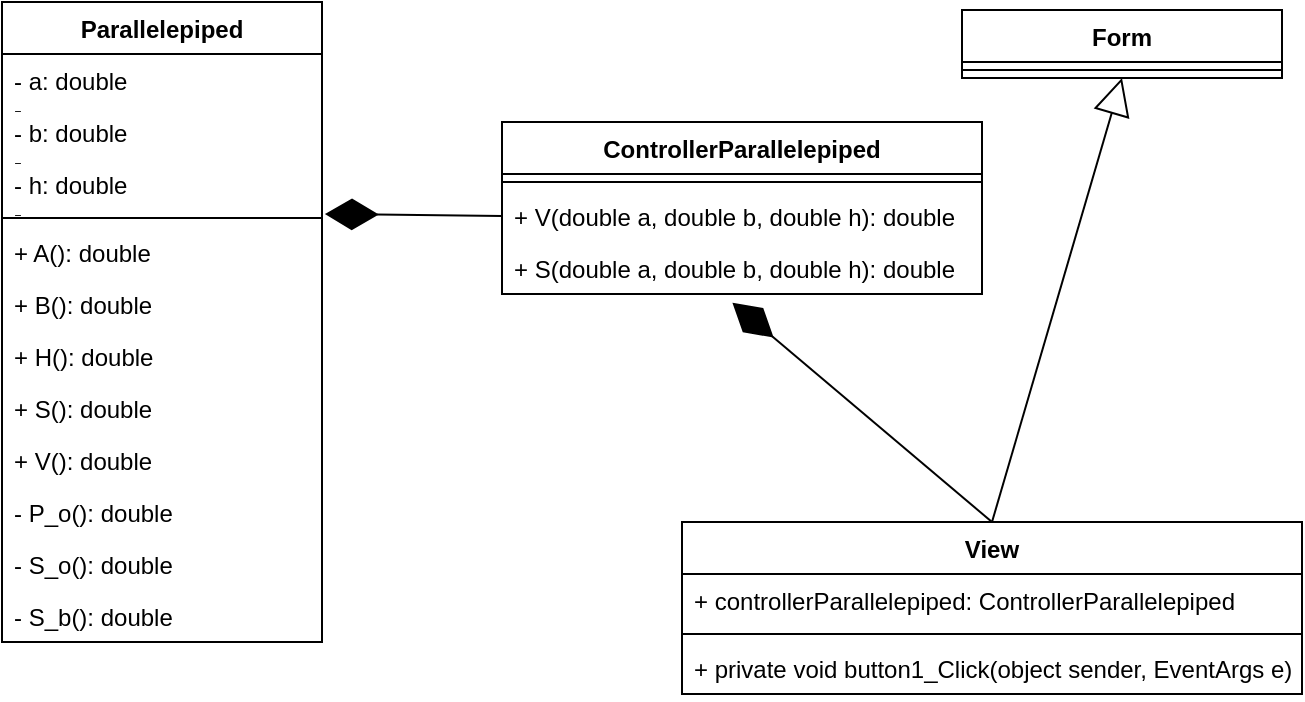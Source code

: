 <mxfile version="24.4.6" type="device" pages="3">
  <diagram name="Страница — 1" id="lJUgZaDpQHOF5-JAZM5B">
    <mxGraphModel dx="1006" dy="507" grid="1" gridSize="10" guides="1" tooltips="1" connect="1" arrows="1" fold="1" page="1" pageScale="1" pageWidth="827" pageHeight="1169" math="0" shadow="0">
      <root>
        <mxCell id="0" />
        <mxCell id="1" parent="0" />
        <mxCell id="7Iu0CVK8HFIKHlb-Pgkz-1" value="Parallelepiped" style="swimlane;fontStyle=1;align=center;verticalAlign=top;childLayout=stackLayout;horizontal=1;startSize=26;horizontalStack=0;resizeParent=1;resizeParentMax=0;resizeLast=0;collapsible=1;marginBottom=0;whiteSpace=wrap;html=1;" vertex="1" parent="1">
          <mxGeometry x="30" y="140" width="160" height="320" as="geometry" />
        </mxCell>
        <mxCell id="7Iu0CVK8HFIKHlb-Pgkz-2" value="- a: double&lt;div&gt;-&lt;/div&gt;" style="text;strokeColor=none;fillColor=none;align=left;verticalAlign=top;spacingLeft=4;spacingRight=4;overflow=hidden;rotatable=0;points=[[0,0.5],[1,0.5]];portConstraint=eastwest;whiteSpace=wrap;html=1;" vertex="1" parent="7Iu0CVK8HFIKHlb-Pgkz-1">
          <mxGeometry y="26" width="160" height="26" as="geometry" />
        </mxCell>
        <mxCell id="7Iu0CVK8HFIKHlb-Pgkz-5" value="- b:&amp;nbsp;double&lt;div&gt;-&lt;/div&gt;" style="text;strokeColor=none;fillColor=none;align=left;verticalAlign=top;spacingLeft=4;spacingRight=4;overflow=hidden;rotatable=0;points=[[0,0.5],[1,0.5]];portConstraint=eastwest;whiteSpace=wrap;html=1;" vertex="1" parent="7Iu0CVK8HFIKHlb-Pgkz-1">
          <mxGeometry y="52" width="160" height="26" as="geometry" />
        </mxCell>
        <mxCell id="7Iu0CVK8HFIKHlb-Pgkz-6" value="- h: double&lt;div&gt;-&lt;/div&gt;" style="text;strokeColor=none;fillColor=none;align=left;verticalAlign=top;spacingLeft=4;spacingRight=4;overflow=hidden;rotatable=0;points=[[0,0.5],[1,0.5]];portConstraint=eastwest;whiteSpace=wrap;html=1;" vertex="1" parent="7Iu0CVK8HFIKHlb-Pgkz-1">
          <mxGeometry y="78" width="160" height="26" as="geometry" />
        </mxCell>
        <mxCell id="7Iu0CVK8HFIKHlb-Pgkz-3" value="" style="line;strokeWidth=1;fillColor=none;align=left;verticalAlign=middle;spacingTop=-1;spacingLeft=3;spacingRight=3;rotatable=0;labelPosition=right;points=[];portConstraint=eastwest;strokeColor=inherit;" vertex="1" parent="7Iu0CVK8HFIKHlb-Pgkz-1">
          <mxGeometry y="104" width="160" height="8" as="geometry" />
        </mxCell>
        <mxCell id="7Iu0CVK8HFIKHlb-Pgkz-4" value="+ A(): double" style="text;strokeColor=none;fillColor=none;align=left;verticalAlign=top;spacingLeft=4;spacingRight=4;overflow=hidden;rotatable=0;points=[[0,0.5],[1,0.5]];portConstraint=eastwest;whiteSpace=wrap;html=1;" vertex="1" parent="7Iu0CVK8HFIKHlb-Pgkz-1">
          <mxGeometry y="112" width="160" height="26" as="geometry" />
        </mxCell>
        <mxCell id="7Iu0CVK8HFIKHlb-Pgkz-7" value="+ B&lt;span style=&quot;background-color: initial;&quot;&gt;(): double&lt;/span&gt;" style="text;strokeColor=none;fillColor=none;align=left;verticalAlign=top;spacingLeft=4;spacingRight=4;overflow=hidden;rotatable=0;points=[[0,0.5],[1,0.5]];portConstraint=eastwest;whiteSpace=wrap;html=1;" vertex="1" parent="7Iu0CVK8HFIKHlb-Pgkz-1">
          <mxGeometry y="138" width="160" height="26" as="geometry" />
        </mxCell>
        <mxCell id="7Iu0CVK8HFIKHlb-Pgkz-8" value="+ H&lt;span style=&quot;background-color: initial;&quot;&gt;(): double&lt;/span&gt;" style="text;strokeColor=none;fillColor=none;align=left;verticalAlign=top;spacingLeft=4;spacingRight=4;overflow=hidden;rotatable=0;points=[[0,0.5],[1,0.5]];portConstraint=eastwest;whiteSpace=wrap;html=1;" vertex="1" parent="7Iu0CVK8HFIKHlb-Pgkz-1">
          <mxGeometry y="164" width="160" height="26" as="geometry" />
        </mxCell>
        <mxCell id="7Iu0CVK8HFIKHlb-Pgkz-9" value="+ S&lt;span style=&quot;background-color: initial;&quot;&gt;(): double&lt;/span&gt;" style="text;strokeColor=none;fillColor=none;align=left;verticalAlign=top;spacingLeft=4;spacingRight=4;overflow=hidden;rotatable=0;points=[[0,0.5],[1,0.5]];portConstraint=eastwest;whiteSpace=wrap;html=1;" vertex="1" parent="7Iu0CVK8HFIKHlb-Pgkz-1">
          <mxGeometry y="190" width="160" height="26" as="geometry" />
        </mxCell>
        <mxCell id="7Iu0CVK8HFIKHlb-Pgkz-10" value="+ V&lt;span style=&quot;background-color: initial;&quot;&gt;(): double&lt;/span&gt;" style="text;strokeColor=none;fillColor=none;align=left;verticalAlign=top;spacingLeft=4;spacingRight=4;overflow=hidden;rotatable=0;points=[[0,0.5],[1,0.5]];portConstraint=eastwest;whiteSpace=wrap;html=1;" vertex="1" parent="7Iu0CVK8HFIKHlb-Pgkz-1">
          <mxGeometry y="216" width="160" height="26" as="geometry" />
        </mxCell>
        <mxCell id="7Iu0CVK8HFIKHlb-Pgkz-11" value="- P_o&lt;span style=&quot;background-color: initial;&quot;&gt;(): double&lt;/span&gt;" style="text;strokeColor=none;fillColor=none;align=left;verticalAlign=top;spacingLeft=4;spacingRight=4;overflow=hidden;rotatable=0;points=[[0,0.5],[1,0.5]];portConstraint=eastwest;whiteSpace=wrap;html=1;" vertex="1" parent="7Iu0CVK8HFIKHlb-Pgkz-1">
          <mxGeometry y="242" width="160" height="26" as="geometry" />
        </mxCell>
        <mxCell id="7Iu0CVK8HFIKHlb-Pgkz-12" value="- S_o&lt;span style=&quot;background-color: initial;&quot;&gt;(): double&lt;/span&gt;" style="text;strokeColor=none;fillColor=none;align=left;verticalAlign=top;spacingLeft=4;spacingRight=4;overflow=hidden;rotatable=0;points=[[0,0.5],[1,0.5]];portConstraint=eastwest;whiteSpace=wrap;html=1;" vertex="1" parent="7Iu0CVK8HFIKHlb-Pgkz-1">
          <mxGeometry y="268" width="160" height="26" as="geometry" />
        </mxCell>
        <mxCell id="7Iu0CVK8HFIKHlb-Pgkz-13" value="- S_b&lt;span style=&quot;background-color: initial;&quot;&gt;(): double&lt;/span&gt;" style="text;strokeColor=none;fillColor=none;align=left;verticalAlign=top;spacingLeft=4;spacingRight=4;overflow=hidden;rotatable=0;points=[[0,0.5],[1,0.5]];portConstraint=eastwest;whiteSpace=wrap;html=1;" vertex="1" parent="7Iu0CVK8HFIKHlb-Pgkz-1">
          <mxGeometry y="294" width="160" height="26" as="geometry" />
        </mxCell>
        <mxCell id="7Iu0CVK8HFIKHlb-Pgkz-14" value="ControllerParallelepiped" style="swimlane;fontStyle=1;align=center;verticalAlign=top;childLayout=stackLayout;horizontal=1;startSize=26;horizontalStack=0;resizeParent=1;resizeParentMax=0;resizeLast=0;collapsible=1;marginBottom=0;whiteSpace=wrap;html=1;" vertex="1" parent="1">
          <mxGeometry x="280" y="200" width="240" height="86" as="geometry" />
        </mxCell>
        <mxCell id="7Iu0CVK8HFIKHlb-Pgkz-16" value="" style="line;strokeWidth=1;fillColor=none;align=left;verticalAlign=middle;spacingTop=-1;spacingLeft=3;spacingRight=3;rotatable=0;labelPosition=right;points=[];portConstraint=eastwest;strokeColor=inherit;" vertex="1" parent="7Iu0CVK8HFIKHlb-Pgkz-14">
          <mxGeometry y="26" width="240" height="8" as="geometry" />
        </mxCell>
        <mxCell id="7Iu0CVK8HFIKHlb-Pgkz-17" value="+ V(double a, double b, double h): double" style="text;strokeColor=none;fillColor=none;align=left;verticalAlign=top;spacingLeft=4;spacingRight=4;overflow=hidden;rotatable=0;points=[[0,0.5],[1,0.5]];portConstraint=eastwest;whiteSpace=wrap;html=1;" vertex="1" parent="7Iu0CVK8HFIKHlb-Pgkz-14">
          <mxGeometry y="34" width="240" height="26" as="geometry" />
        </mxCell>
        <mxCell id="7Iu0CVK8HFIKHlb-Pgkz-18" value="+ S(double a, double b, double h): double" style="text;strokeColor=none;fillColor=none;align=left;verticalAlign=top;spacingLeft=4;spacingRight=4;overflow=hidden;rotatable=0;points=[[0,0.5],[1,0.5]];portConstraint=eastwest;whiteSpace=wrap;html=1;" vertex="1" parent="7Iu0CVK8HFIKHlb-Pgkz-14">
          <mxGeometry y="60" width="240" height="26" as="geometry" />
        </mxCell>
        <mxCell id="7Iu0CVK8HFIKHlb-Pgkz-19" value="View" style="swimlane;fontStyle=1;align=center;verticalAlign=top;childLayout=stackLayout;horizontal=1;startSize=26;horizontalStack=0;resizeParent=1;resizeParentMax=0;resizeLast=0;collapsible=1;marginBottom=0;whiteSpace=wrap;html=1;" vertex="1" parent="1">
          <mxGeometry x="370" y="400" width="310" height="86" as="geometry" />
        </mxCell>
        <mxCell id="7Iu0CVK8HFIKHlb-Pgkz-21" value="+ controllerParallelepiped: ControllerParallelepiped" style="text;strokeColor=none;fillColor=none;align=left;verticalAlign=top;spacingLeft=4;spacingRight=4;overflow=hidden;rotatable=0;points=[[0,0.5],[1,0.5]];portConstraint=eastwest;whiteSpace=wrap;html=1;" vertex="1" parent="7Iu0CVK8HFIKHlb-Pgkz-19">
          <mxGeometry y="26" width="310" height="26" as="geometry" />
        </mxCell>
        <mxCell id="7Iu0CVK8HFIKHlb-Pgkz-20" value="" style="line;strokeWidth=1;fillColor=none;align=left;verticalAlign=middle;spacingTop=-1;spacingLeft=3;spacingRight=3;rotatable=0;labelPosition=right;points=[];portConstraint=eastwest;strokeColor=inherit;" vertex="1" parent="7Iu0CVK8HFIKHlb-Pgkz-19">
          <mxGeometry y="52" width="310" height="8" as="geometry" />
        </mxCell>
        <mxCell id="7Iu0CVK8HFIKHlb-Pgkz-22" value="+&amp;nbsp;private void button1_Click(object sender, EventArgs e)" style="text;strokeColor=none;fillColor=none;align=left;verticalAlign=top;spacingLeft=4;spacingRight=4;overflow=hidden;rotatable=0;points=[[0,0.5],[1,0.5]];portConstraint=eastwest;whiteSpace=wrap;html=1;" vertex="1" parent="7Iu0CVK8HFIKHlb-Pgkz-19">
          <mxGeometry y="60" width="310" height="26" as="geometry" />
        </mxCell>
        <mxCell id="7Iu0CVK8HFIKHlb-Pgkz-23" value="Form" style="swimlane;fontStyle=1;align=center;verticalAlign=top;childLayout=stackLayout;horizontal=1;startSize=26;horizontalStack=0;resizeParent=1;resizeParentMax=0;resizeLast=0;collapsible=1;marginBottom=0;whiteSpace=wrap;html=1;" vertex="1" parent="1">
          <mxGeometry x="510" y="144" width="160" height="34" as="geometry" />
        </mxCell>
        <mxCell id="7Iu0CVK8HFIKHlb-Pgkz-25" value="" style="line;strokeWidth=1;fillColor=none;align=left;verticalAlign=middle;spacingTop=-1;spacingLeft=3;spacingRight=3;rotatable=0;labelPosition=right;points=[];portConstraint=eastwest;strokeColor=inherit;" vertex="1" parent="7Iu0CVK8HFIKHlb-Pgkz-23">
          <mxGeometry y="26" width="160" height="8" as="geometry" />
        </mxCell>
        <mxCell id="7Iu0CVK8HFIKHlb-Pgkz-27" value="" style="endArrow=diamondThin;endFill=1;endSize=24;html=1;rounded=0;exitX=0.5;exitY=0;exitDx=0;exitDy=0;entryX=0.48;entryY=1.168;entryDx=0;entryDy=0;entryPerimeter=0;" edge="1" parent="1" source="7Iu0CVK8HFIKHlb-Pgkz-19" target="7Iu0CVK8HFIKHlb-Pgkz-18">
          <mxGeometry width="160" relative="1" as="geometry">
            <mxPoint x="330" y="290" as="sourcePoint" />
            <mxPoint x="490" y="290" as="targetPoint" />
          </mxGeometry>
        </mxCell>
        <mxCell id="7Iu0CVK8HFIKHlb-Pgkz-28" value="" style="endArrow=diamondThin;endFill=1;endSize=24;html=1;rounded=0;exitX=0;exitY=0.5;exitDx=0;exitDy=0;entryX=1.009;entryY=0.249;entryDx=0;entryDy=0;entryPerimeter=0;" edge="1" parent="1" source="7Iu0CVK8HFIKHlb-Pgkz-17" target="7Iu0CVK8HFIKHlb-Pgkz-3">
          <mxGeometry width="160" relative="1" as="geometry">
            <mxPoint x="525" y="360" as="sourcePoint" />
            <mxPoint x="405" y="300" as="targetPoint" />
          </mxGeometry>
        </mxCell>
        <mxCell id="7Iu0CVK8HFIKHlb-Pgkz-30" value="" style="endArrow=block;endSize=16;endFill=0;html=1;rounded=0;exitX=0.5;exitY=0;exitDx=0;exitDy=0;entryX=0.5;entryY=1;entryDx=0;entryDy=0;" edge="1" parent="1" source="7Iu0CVK8HFIKHlb-Pgkz-19" target="7Iu0CVK8HFIKHlb-Pgkz-23">
          <mxGeometry width="160" relative="1" as="geometry">
            <mxPoint x="330" y="290" as="sourcePoint" />
            <mxPoint x="490" y="290" as="targetPoint" />
          </mxGeometry>
        </mxCell>
      </root>
    </mxGraphModel>
  </diagram>
  <diagram id="lWIASP4ZPeqePE-Mar_3" name="Страница — 2">
    <mxGraphModel dx="1006" dy="507" grid="1" gridSize="10" guides="1" tooltips="1" connect="1" arrows="1" fold="1" page="1" pageScale="1" pageWidth="827" pageHeight="1169" math="0" shadow="0">
      <root>
        <mxCell id="0" />
        <mxCell id="1" parent="0" />
        <mxCell id="mtB_QT3MwnDhv6o9uvVM-1" value="&lt;p style=&quot;margin:0px;margin-top:4px;text-align:center;&quot;&gt;&lt;i&gt;&amp;lt;&amp;lt;Interface&amp;gt;&amp;gt;&lt;/i&gt;&lt;br&gt;&lt;b&gt;I&lt;/b&gt;&lt;span style=&quot;font-weight: 700; background-color: initial;&quot;&gt;ParallelepipedModel&lt;/span&gt;&lt;/p&gt;&lt;hr size=&quot;1&quot; style=&quot;border-style:solid;&quot;&gt;&lt;p style=&quot;margin:0px;margin-left:4px;&quot;&gt;&lt;/p&gt;&lt;p style=&quot;margin:0px;margin-left:4px;&quot;&gt;+ double V()&lt;br&gt;+ double S()&lt;/p&gt;" style="verticalAlign=top;align=left;overflow=fill;html=1;whiteSpace=wrap;" vertex="1" parent="1">
          <mxGeometry x="180" y="60" width="190" height="86" as="geometry" />
        </mxCell>
        <mxCell id="O5fZAsJrcXFKKCxykU-m-11" style="edgeStyle=orthogonalEdgeStyle;rounded=0;orthogonalLoop=1;jettySize=auto;html=1;exitX=0.5;exitY=0;exitDx=0;exitDy=0;entryX=0.5;entryY=1;entryDx=0;entryDy=0;endArrow=oval;endFill=0;" edge="1" parent="1" source="bq-yxZ_AjmwIUaQfposI-1" target="mtB_QT3MwnDhv6o9uvVM-1">
          <mxGeometry relative="1" as="geometry" />
        </mxCell>
        <mxCell id="bq-yxZ_AjmwIUaQfposI-1" value="Parallelepiped" style="swimlane;fontStyle=1;align=center;verticalAlign=top;childLayout=stackLayout;horizontal=1;startSize=26;horizontalStack=0;resizeParent=1;resizeParentMax=0;resizeLast=0;collapsible=1;marginBottom=0;whiteSpace=wrap;html=1;" vertex="1" parent="1">
          <mxGeometry x="195" y="180" width="160" height="216" as="geometry" />
        </mxCell>
        <mxCell id="bq-yxZ_AjmwIUaQfposI-2" value="- a: double&lt;div&gt;-&lt;/div&gt;" style="text;strokeColor=none;fillColor=none;align=left;verticalAlign=top;spacingLeft=4;spacingRight=4;overflow=hidden;rotatable=0;points=[[0,0.5],[1,0.5]];portConstraint=eastwest;whiteSpace=wrap;html=1;" vertex="1" parent="bq-yxZ_AjmwIUaQfposI-1">
          <mxGeometry y="26" width="160" height="26" as="geometry" />
        </mxCell>
        <mxCell id="bq-yxZ_AjmwIUaQfposI-3" value="- b:&amp;nbsp;double&lt;div&gt;-&lt;/div&gt;" style="text;strokeColor=none;fillColor=none;align=left;verticalAlign=top;spacingLeft=4;spacingRight=4;overflow=hidden;rotatable=0;points=[[0,0.5],[1,0.5]];portConstraint=eastwest;whiteSpace=wrap;html=1;" vertex="1" parent="bq-yxZ_AjmwIUaQfposI-1">
          <mxGeometry y="52" width="160" height="26" as="geometry" />
        </mxCell>
        <mxCell id="bq-yxZ_AjmwIUaQfposI-4" value="- h: double&lt;div&gt;-&lt;/div&gt;" style="text;strokeColor=none;fillColor=none;align=left;verticalAlign=top;spacingLeft=4;spacingRight=4;overflow=hidden;rotatable=0;points=[[0,0.5],[1,0.5]];portConstraint=eastwest;whiteSpace=wrap;html=1;" vertex="1" parent="bq-yxZ_AjmwIUaQfposI-1">
          <mxGeometry y="78" width="160" height="26" as="geometry" />
        </mxCell>
        <mxCell id="bq-yxZ_AjmwIUaQfposI-5" value="" style="line;strokeWidth=1;fillColor=none;align=left;verticalAlign=middle;spacingTop=-1;spacingLeft=3;spacingRight=3;rotatable=0;labelPosition=right;points=[];portConstraint=eastwest;strokeColor=inherit;" vertex="1" parent="bq-yxZ_AjmwIUaQfposI-1">
          <mxGeometry y="104" width="160" height="8" as="geometry" />
        </mxCell>
        <mxCell id="bq-yxZ_AjmwIUaQfposI-6" value="+ A(): double" style="text;strokeColor=none;fillColor=none;align=left;verticalAlign=top;spacingLeft=4;spacingRight=4;overflow=hidden;rotatable=0;points=[[0,0.5],[1,0.5]];portConstraint=eastwest;whiteSpace=wrap;html=1;" vertex="1" parent="bq-yxZ_AjmwIUaQfposI-1">
          <mxGeometry y="112" width="160" height="26" as="geometry" />
        </mxCell>
        <mxCell id="bq-yxZ_AjmwIUaQfposI-7" value="+ B&lt;span style=&quot;background-color: initial;&quot;&gt;(): double&lt;/span&gt;" style="text;strokeColor=none;fillColor=none;align=left;verticalAlign=top;spacingLeft=4;spacingRight=4;overflow=hidden;rotatable=0;points=[[0,0.5],[1,0.5]];portConstraint=eastwest;whiteSpace=wrap;html=1;" vertex="1" parent="bq-yxZ_AjmwIUaQfposI-1">
          <mxGeometry y="138" width="160" height="26" as="geometry" />
        </mxCell>
        <mxCell id="bq-yxZ_AjmwIUaQfposI-9" value="+ S&lt;span style=&quot;background-color: initial;&quot;&gt;(): double&lt;/span&gt;" style="text;strokeColor=none;fillColor=none;align=left;verticalAlign=top;spacingLeft=4;spacingRight=4;overflow=hidden;rotatable=0;points=[[0,0.5],[1,0.5]];portConstraint=eastwest;whiteSpace=wrap;html=1;" vertex="1" parent="bq-yxZ_AjmwIUaQfposI-1">
          <mxGeometry y="164" width="160" height="26" as="geometry" />
        </mxCell>
        <mxCell id="bq-yxZ_AjmwIUaQfposI-10" value="+ V&lt;span style=&quot;background-color: initial;&quot;&gt;(): double&lt;/span&gt;" style="text;strokeColor=none;fillColor=none;align=left;verticalAlign=top;spacingLeft=4;spacingRight=4;overflow=hidden;rotatable=0;points=[[0,0.5],[1,0.5]];portConstraint=eastwest;whiteSpace=wrap;html=1;" vertex="1" parent="bq-yxZ_AjmwIUaQfposI-1">
          <mxGeometry y="190" width="160" height="26" as="geometry" />
        </mxCell>
        <mxCell id="bq-yxZ_AjmwIUaQfposI-14" value="ParallelepipedPresenter" style="swimlane;fontStyle=1;align=center;verticalAlign=top;childLayout=stackLayout;horizontal=1;startSize=26;horizontalStack=0;resizeParent=1;resizeParentMax=0;resizeLast=0;collapsible=1;marginBottom=0;whiteSpace=wrap;html=1;" vertex="1" parent="1">
          <mxGeometry x="450" y="228" width="160" height="34" as="geometry" />
        </mxCell>
        <mxCell id="bq-yxZ_AjmwIUaQfposI-16" value="" style="line;strokeWidth=1;fillColor=none;align=left;verticalAlign=middle;spacingTop=-1;spacingLeft=3;spacingRight=3;rotatable=0;labelPosition=right;points=[];portConstraint=eastwest;strokeColor=inherit;" vertex="1" parent="bq-yxZ_AjmwIUaQfposI-14">
          <mxGeometry y="26" width="160" height="8" as="geometry" />
        </mxCell>
        <mxCell id="bq-yxZ_AjmwIUaQfposI-18" value="&lt;p style=&quot;margin:0px;margin-top:4px;text-align:center;&quot;&gt;&lt;i&gt;&amp;lt;&amp;lt;Interface&amp;gt;&amp;gt;&lt;/i&gt;&lt;br&gt;&lt;b&gt;I&lt;/b&gt;&lt;span style=&quot;font-weight: 700; background-color: initial;&quot;&gt;ParallelepipedView&lt;/span&gt;&lt;/p&gt;&lt;hr size=&quot;1&quot; style=&quot;border-style:solid;&quot;&gt;&lt;p style=&quot;margin:0px;margin-left:4px;&quot;&gt;&lt;/p&gt;&lt;p style=&quot;margin:0px;margin-left:4px;&quot;&gt;+ void SetV(double V)&lt;br&gt;+ void SetS(double S)&lt;/p&gt;" style="verticalAlign=top;align=left;overflow=fill;html=1;whiteSpace=wrap;" vertex="1" parent="1">
          <mxGeometry x="580" y="50" width="190" height="86" as="geometry" />
        </mxCell>
        <mxCell id="O5fZAsJrcXFKKCxykU-m-1" value="Form" style="swimlane;fontStyle=1;align=center;verticalAlign=top;childLayout=stackLayout;horizontal=1;startSize=26;horizontalStack=0;resizeParent=1;resizeParentMax=0;resizeLast=0;collapsible=1;marginBottom=0;whiteSpace=wrap;html=1;" vertex="1" parent="1">
          <mxGeometry x="760" y="220" width="160" height="34" as="geometry" />
        </mxCell>
        <mxCell id="O5fZAsJrcXFKKCxykU-m-2" value="" style="line;strokeWidth=1;fillColor=none;align=left;verticalAlign=middle;spacingTop=-1;spacingLeft=3;spacingRight=3;rotatable=0;labelPosition=right;points=[];portConstraint=eastwest;strokeColor=inherit;" vertex="1" parent="O5fZAsJrcXFKKCxykU-m-1">
          <mxGeometry y="26" width="160" height="8" as="geometry" />
        </mxCell>
        <mxCell id="O5fZAsJrcXFKKCxykU-m-3" value="ParallelepipedView" style="swimlane;fontStyle=1;align=center;verticalAlign=top;childLayout=stackLayout;horizontal=1;startSize=26;horizontalStack=0;resizeParent=1;resizeParentMax=0;resizeLast=0;collapsible=1;marginBottom=0;whiteSpace=wrap;html=1;" vertex="1" parent="1">
          <mxGeometry x="570" y="306" width="350" height="112" as="geometry" />
        </mxCell>
        <mxCell id="O5fZAsJrcXFKKCxykU-m-4" value="+ p&lt;span style=&quot;text-align: center;&quot;&gt;arallelepipedPresenter&lt;/span&gt;: P&lt;span style=&quot;text-align: center;&quot;&gt;arallelepipedPresenter&lt;/span&gt;" style="text;strokeColor=none;fillColor=none;align=left;verticalAlign=top;spacingLeft=4;spacingRight=4;overflow=hidden;rotatable=0;points=[[0,0.5],[1,0.5]];portConstraint=eastwest;whiteSpace=wrap;html=1;" vertex="1" parent="O5fZAsJrcXFKKCxykU-m-3">
          <mxGeometry y="26" width="350" height="26" as="geometry" />
        </mxCell>
        <mxCell id="O5fZAsJrcXFKKCxykU-m-5" value="" style="line;strokeWidth=1;fillColor=none;align=left;verticalAlign=middle;spacingTop=-1;spacingLeft=3;spacingRight=3;rotatable=0;labelPosition=right;points=[];portConstraint=eastwest;strokeColor=inherit;" vertex="1" parent="O5fZAsJrcXFKKCxykU-m-3">
          <mxGeometry y="52" width="350" height="8" as="geometry" />
        </mxCell>
        <mxCell id="O5fZAsJrcXFKKCxykU-m-6" value="+ public Form1()" style="text;strokeColor=none;fillColor=none;align=left;verticalAlign=top;spacingLeft=4;spacingRight=4;overflow=hidden;rotatable=0;points=[[0,0.5],[1,0.5]];portConstraint=eastwest;whiteSpace=wrap;html=1;" vertex="1" parent="O5fZAsJrcXFKKCxykU-m-3">
          <mxGeometry y="60" width="350" height="26" as="geometry" />
        </mxCell>
        <mxCell id="O5fZAsJrcXFKKCxykU-m-7" value="+ private void button1_Click(object sender, EventArgs e)" style="text;strokeColor=none;fillColor=none;align=left;verticalAlign=top;spacingLeft=4;spacingRight=4;overflow=hidden;rotatable=0;points=[[0,0.5],[1,0.5]];portConstraint=eastwest;whiteSpace=wrap;html=1;" vertex="1" parent="O5fZAsJrcXFKKCxykU-m-3">
          <mxGeometry y="86" width="350" height="26" as="geometry" />
        </mxCell>
        <mxCell id="O5fZAsJrcXFKKCxykU-m-8" value="" style="endArrow=diamondThin;endFill=0;endSize=24;html=1;rounded=0;exitX=0.5;exitY=0;exitDx=0;exitDy=0;entryX=0.5;entryY=1;entryDx=0;entryDy=0;" edge="1" parent="1" source="bq-yxZ_AjmwIUaQfposI-14" target="bq-yxZ_AjmwIUaQfposI-18">
          <mxGeometry width="160" relative="1" as="geometry">
            <mxPoint x="390" y="210" as="sourcePoint" />
            <mxPoint x="550" y="210" as="targetPoint" />
          </mxGeometry>
        </mxCell>
        <mxCell id="O5fZAsJrcXFKKCxykU-m-9" value="" style="endArrow=diamondThin;endFill=0;endSize=24;html=1;rounded=0;exitX=0.5;exitY=0;exitDx=0;exitDy=0;entryX=1;entryY=0.5;entryDx=0;entryDy=0;" edge="1" parent="1" source="bq-yxZ_AjmwIUaQfposI-14" target="mtB_QT3MwnDhv6o9uvVM-1">
          <mxGeometry width="160" relative="1" as="geometry">
            <mxPoint x="540" y="238" as="sourcePoint" />
            <mxPoint x="685" y="146" as="targetPoint" />
          </mxGeometry>
        </mxCell>
        <mxCell id="O5fZAsJrcXFKKCxykU-m-12" value="" style="endArrow=diamondThin;endFill=1;endSize=24;html=1;rounded=0;exitX=0;exitY=0.5;exitDx=0;exitDy=0;" edge="1" parent="1" source="bq-yxZ_AjmwIUaQfposI-14" target="bq-yxZ_AjmwIUaQfposI-1">
          <mxGeometry width="160" relative="1" as="geometry">
            <mxPoint x="390" y="210" as="sourcePoint" />
            <mxPoint x="550" y="210" as="targetPoint" />
          </mxGeometry>
        </mxCell>
        <mxCell id="O5fZAsJrcXFKKCxykU-m-13" value="" style="endArrow=diamondThin;endFill=1;endSize=24;html=1;rounded=0;exitX=0.5;exitY=0;exitDx=0;exitDy=0;" edge="1" parent="1" source="O5fZAsJrcXFKKCxykU-m-3" target="bq-yxZ_AjmwIUaQfposI-14">
          <mxGeometry width="160" relative="1" as="geometry">
            <mxPoint x="390" y="210" as="sourcePoint" />
            <mxPoint x="550" y="210" as="targetPoint" />
          </mxGeometry>
        </mxCell>
        <mxCell id="O5fZAsJrcXFKKCxykU-m-14" value="" style="endArrow=block;endSize=16;endFill=0;html=1;rounded=0;exitX=0.5;exitY=0;exitDx=0;exitDy=0;" edge="1" parent="1" source="O5fZAsJrcXFKKCxykU-m-3" target="bq-yxZ_AjmwIUaQfposI-18">
          <mxGeometry width="160" relative="1" as="geometry">
            <mxPoint x="390" y="210" as="sourcePoint" />
            <mxPoint x="550" y="210" as="targetPoint" />
          </mxGeometry>
        </mxCell>
        <mxCell id="O5fZAsJrcXFKKCxykU-m-15" value="" style="endArrow=block;endSize=16;endFill=0;html=1;rounded=0;exitX=0.5;exitY=0;exitDx=0;exitDy=0;" edge="1" parent="1" source="O5fZAsJrcXFKKCxykU-m-3" target="O5fZAsJrcXFKKCxykU-m-1">
          <mxGeometry width="160" relative="1" as="geometry">
            <mxPoint x="770" y="300" as="sourcePoint" />
            <mxPoint x="699" y="146" as="targetPoint" />
          </mxGeometry>
        </mxCell>
      </root>
    </mxGraphModel>
  </diagram>
  <diagram id="GXoSLUbr6oWrANRO3sKu" name="Страница — 3">
    <mxGraphModel dx="1006" dy="507" grid="1" gridSize="10" guides="1" tooltips="1" connect="1" arrows="1" fold="1" page="1" pageScale="1" pageWidth="827" pageHeight="1169" math="0" shadow="0">
      <root>
        <mxCell id="0" />
        <mxCell id="1" parent="0" />
        <mxCell id="lubUNSTANaDZk3ekn5Bc-1" value="Parallelepiped" style="swimlane;fontStyle=1;align=center;verticalAlign=top;childLayout=stackLayout;horizontal=1;startSize=26;horizontalStack=0;resizeParent=1;resizeParentMax=0;resizeLast=0;collapsible=1;marginBottom=0;whiteSpace=wrap;html=1;" vertex="1" parent="1">
          <mxGeometry x="30" y="140" width="160" height="320" as="geometry" />
        </mxCell>
        <mxCell id="lubUNSTANaDZk3ekn5Bc-2" value="- a: double&lt;div&gt;-&lt;/div&gt;" style="text;strokeColor=none;fillColor=none;align=left;verticalAlign=top;spacingLeft=4;spacingRight=4;overflow=hidden;rotatable=0;points=[[0,0.5],[1,0.5]];portConstraint=eastwest;whiteSpace=wrap;html=1;" vertex="1" parent="lubUNSTANaDZk3ekn5Bc-1">
          <mxGeometry y="26" width="160" height="26" as="geometry" />
        </mxCell>
        <mxCell id="lubUNSTANaDZk3ekn5Bc-3" value="- b:&amp;nbsp;double&lt;div&gt;-&lt;/div&gt;" style="text;strokeColor=none;fillColor=none;align=left;verticalAlign=top;spacingLeft=4;spacingRight=4;overflow=hidden;rotatable=0;points=[[0,0.5],[1,0.5]];portConstraint=eastwest;whiteSpace=wrap;html=1;" vertex="1" parent="lubUNSTANaDZk3ekn5Bc-1">
          <mxGeometry y="52" width="160" height="26" as="geometry" />
        </mxCell>
        <mxCell id="lubUNSTANaDZk3ekn5Bc-4" value="- h: double&lt;div&gt;-&lt;/div&gt;" style="text;strokeColor=none;fillColor=none;align=left;verticalAlign=top;spacingLeft=4;spacingRight=4;overflow=hidden;rotatable=0;points=[[0,0.5],[1,0.5]];portConstraint=eastwest;whiteSpace=wrap;html=1;" vertex="1" parent="lubUNSTANaDZk3ekn5Bc-1">
          <mxGeometry y="78" width="160" height="26" as="geometry" />
        </mxCell>
        <mxCell id="lubUNSTANaDZk3ekn5Bc-5" value="" style="line;strokeWidth=1;fillColor=none;align=left;verticalAlign=middle;spacingTop=-1;spacingLeft=3;spacingRight=3;rotatable=0;labelPosition=right;points=[];portConstraint=eastwest;strokeColor=inherit;" vertex="1" parent="lubUNSTANaDZk3ekn5Bc-1">
          <mxGeometry y="104" width="160" height="8" as="geometry" />
        </mxCell>
        <mxCell id="lubUNSTANaDZk3ekn5Bc-6" value="+ A(): double" style="text;strokeColor=none;fillColor=none;align=left;verticalAlign=top;spacingLeft=4;spacingRight=4;overflow=hidden;rotatable=0;points=[[0,0.5],[1,0.5]];portConstraint=eastwest;whiteSpace=wrap;html=1;" vertex="1" parent="lubUNSTANaDZk3ekn5Bc-1">
          <mxGeometry y="112" width="160" height="26" as="geometry" />
        </mxCell>
        <mxCell id="lubUNSTANaDZk3ekn5Bc-7" value="+ B&lt;span style=&quot;background-color: initial;&quot;&gt;(): double&lt;/span&gt;" style="text;strokeColor=none;fillColor=none;align=left;verticalAlign=top;spacingLeft=4;spacingRight=4;overflow=hidden;rotatable=0;points=[[0,0.5],[1,0.5]];portConstraint=eastwest;whiteSpace=wrap;html=1;" vertex="1" parent="lubUNSTANaDZk3ekn5Bc-1">
          <mxGeometry y="138" width="160" height="26" as="geometry" />
        </mxCell>
        <mxCell id="lubUNSTANaDZk3ekn5Bc-8" value="+ H&lt;span style=&quot;background-color: initial;&quot;&gt;(): double&lt;/span&gt;" style="text;strokeColor=none;fillColor=none;align=left;verticalAlign=top;spacingLeft=4;spacingRight=4;overflow=hidden;rotatable=0;points=[[0,0.5],[1,0.5]];portConstraint=eastwest;whiteSpace=wrap;html=1;" vertex="1" parent="lubUNSTANaDZk3ekn5Bc-1">
          <mxGeometry y="164" width="160" height="26" as="geometry" />
        </mxCell>
        <mxCell id="lubUNSTANaDZk3ekn5Bc-9" value="+ S&lt;span style=&quot;background-color: initial;&quot;&gt;(): double&lt;/span&gt;" style="text;strokeColor=none;fillColor=none;align=left;verticalAlign=top;spacingLeft=4;spacingRight=4;overflow=hidden;rotatable=0;points=[[0,0.5],[1,0.5]];portConstraint=eastwest;whiteSpace=wrap;html=1;" vertex="1" parent="lubUNSTANaDZk3ekn5Bc-1">
          <mxGeometry y="190" width="160" height="26" as="geometry" />
        </mxCell>
        <mxCell id="lubUNSTANaDZk3ekn5Bc-10" value="+ V&lt;span style=&quot;background-color: initial;&quot;&gt;(): double&lt;/span&gt;" style="text;strokeColor=none;fillColor=none;align=left;verticalAlign=top;spacingLeft=4;spacingRight=4;overflow=hidden;rotatable=0;points=[[0,0.5],[1,0.5]];portConstraint=eastwest;whiteSpace=wrap;html=1;" vertex="1" parent="lubUNSTANaDZk3ekn5Bc-1">
          <mxGeometry y="216" width="160" height="26" as="geometry" />
        </mxCell>
        <mxCell id="lubUNSTANaDZk3ekn5Bc-11" value="- P_o&lt;span style=&quot;background-color: initial;&quot;&gt;(): double&lt;/span&gt;" style="text;strokeColor=none;fillColor=none;align=left;verticalAlign=top;spacingLeft=4;spacingRight=4;overflow=hidden;rotatable=0;points=[[0,0.5],[1,0.5]];portConstraint=eastwest;whiteSpace=wrap;html=1;" vertex="1" parent="lubUNSTANaDZk3ekn5Bc-1">
          <mxGeometry y="242" width="160" height="26" as="geometry" />
        </mxCell>
        <mxCell id="lubUNSTANaDZk3ekn5Bc-12" value="- S_o&lt;span style=&quot;background-color: initial;&quot;&gt;(): double&lt;/span&gt;" style="text;strokeColor=none;fillColor=none;align=left;verticalAlign=top;spacingLeft=4;spacingRight=4;overflow=hidden;rotatable=0;points=[[0,0.5],[1,0.5]];portConstraint=eastwest;whiteSpace=wrap;html=1;" vertex="1" parent="lubUNSTANaDZk3ekn5Bc-1">
          <mxGeometry y="268" width="160" height="26" as="geometry" />
        </mxCell>
        <mxCell id="lubUNSTANaDZk3ekn5Bc-13" value="- S_b&lt;span style=&quot;background-color: initial;&quot;&gt;(): double&lt;/span&gt;" style="text;strokeColor=none;fillColor=none;align=left;verticalAlign=top;spacingLeft=4;spacingRight=4;overflow=hidden;rotatable=0;points=[[0,0.5],[1,0.5]];portConstraint=eastwest;whiteSpace=wrap;html=1;" vertex="1" parent="lubUNSTANaDZk3ekn5Bc-1">
          <mxGeometry y="294" width="160" height="26" as="geometry" />
        </mxCell>
        <mxCell id="lubUNSTANaDZk3ekn5Bc-14" value="MainVM" style="swimlane;fontStyle=1;align=center;verticalAlign=top;childLayout=stackLayout;horizontal=1;startSize=26;horizontalStack=0;resizeParent=1;resizeParentMax=0;resizeLast=0;collapsible=1;marginBottom=0;whiteSpace=wrap;html=1;" vertex="1" parent="1">
          <mxGeometry x="290" y="114" width="380" height="372" as="geometry" />
        </mxCell>
        <mxCell id="lubUNSTANaDZk3ekn5Bc-15" value="- double: _number1" style="text;strokeColor=none;fillColor=none;align=left;verticalAlign=top;spacingLeft=4;spacingRight=4;overflow=hidden;rotatable=0;points=[[0,0.5],[1,0.5]];portConstraint=eastwest;whiteSpace=wrap;html=1;" vertex="1" parent="lubUNSTANaDZk3ekn5Bc-14">
          <mxGeometry y="26" width="380" height="26" as="geometry" />
        </mxCell>
        <mxCell id="lubUNSTANaDZk3ekn5Bc-18" value="- double: _number2" style="text;strokeColor=none;fillColor=none;align=left;verticalAlign=top;spacingLeft=4;spacingRight=4;overflow=hidden;rotatable=0;points=[[0,0.5],[1,0.5]];portConstraint=eastwest;whiteSpace=wrap;html=1;" vertex="1" parent="lubUNSTANaDZk3ekn5Bc-14">
          <mxGeometry y="52" width="380" height="26" as="geometry" />
        </mxCell>
        <mxCell id="lubUNSTANaDZk3ekn5Bc-19" value="- double: _number3" style="text;strokeColor=none;fillColor=none;align=left;verticalAlign=top;spacingLeft=4;spacingRight=4;overflow=hidden;rotatable=0;points=[[0,0.5],[1,0.5]];portConstraint=eastwest;whiteSpace=wrap;html=1;" vertex="1" parent="lubUNSTANaDZk3ekn5Bc-14">
          <mxGeometry y="78" width="380" height="26" as="geometry" />
        </mxCell>
        <mxCell id="lubUNSTANaDZk3ekn5Bc-20" value="- double: _number4" style="text;strokeColor=none;fillColor=none;align=left;verticalAlign=top;spacingLeft=4;spacingRight=4;overflow=hidden;rotatable=0;points=[[0,0.5],[1,0.5]];portConstraint=eastwest;whiteSpace=wrap;html=1;" vertex="1" parent="lubUNSTANaDZk3ekn5Bc-14">
          <mxGeometry y="104" width="380" height="26" as="geometry" />
        </mxCell>
        <mxCell id="lubUNSTANaDZk3ekn5Bc-21" value="- double: _number5" style="text;strokeColor=none;fillColor=none;align=left;verticalAlign=top;spacingLeft=4;spacingRight=4;overflow=hidden;rotatable=0;points=[[0,0.5],[1,0.5]];portConstraint=eastwest;whiteSpace=wrap;html=1;" vertex="1" parent="lubUNSTANaDZk3ekn5Bc-14">
          <mxGeometry y="130" width="380" height="26" as="geometry" />
        </mxCell>
        <mxCell id="lubUNSTANaDZk3ekn5Bc-22" value="+&amp;nbsp;event PropertyChangedEventHandler PropertyChanged" style="text;strokeColor=none;fillColor=none;align=left;verticalAlign=top;spacingLeft=4;spacingRight=4;overflow=hidden;rotatable=0;points=[[0,0.5],[1,0.5]];portConstraint=eastwest;whiteSpace=wrap;html=1;" vertex="1" parent="lubUNSTANaDZk3ekn5Bc-14">
          <mxGeometry y="156" width="380" height="26" as="geometry" />
        </mxCell>
        <mxCell id="lubUNSTANaDZk3ekn5Bc-16" value="" style="line;strokeWidth=1;fillColor=none;align=left;verticalAlign=middle;spacingTop=-1;spacingLeft=3;spacingRight=3;rotatable=0;labelPosition=right;points=[];portConstraint=eastwest;strokeColor=inherit;" vertex="1" parent="lubUNSTANaDZk3ekn5Bc-14">
          <mxGeometry y="182" width="380" height="8" as="geometry" />
        </mxCell>
        <mxCell id="lubUNSTANaDZk3ekn5Bc-17" value="+&amp;nbsp;double Number1()" style="text;strokeColor=none;fillColor=none;align=left;verticalAlign=top;spacingLeft=4;spacingRight=4;overflow=hidden;rotatable=0;points=[[0,0.5],[1,0.5]];portConstraint=eastwest;whiteSpace=wrap;html=1;" vertex="1" parent="lubUNSTANaDZk3ekn5Bc-14">
          <mxGeometry y="190" width="380" height="26" as="geometry" />
        </mxCell>
        <mxCell id="lubUNSTANaDZk3ekn5Bc-23" value="+&amp;nbsp;double Number2()" style="text;strokeColor=none;fillColor=none;align=left;verticalAlign=top;spacingLeft=4;spacingRight=4;overflow=hidden;rotatable=0;points=[[0,0.5],[1,0.5]];portConstraint=eastwest;whiteSpace=wrap;html=1;" vertex="1" parent="lubUNSTANaDZk3ekn5Bc-14">
          <mxGeometry y="216" width="380" height="26" as="geometry" />
        </mxCell>
        <mxCell id="lubUNSTANaDZk3ekn5Bc-24" value="+&amp;nbsp;double Number3()" style="text;strokeColor=none;fillColor=none;align=left;verticalAlign=top;spacingLeft=4;spacingRight=4;overflow=hidden;rotatable=0;points=[[0,0.5],[1,0.5]];portConstraint=eastwest;whiteSpace=wrap;html=1;" vertex="1" parent="lubUNSTANaDZk3ekn5Bc-14">
          <mxGeometry y="242" width="380" height="26" as="geometry" />
        </mxCell>
        <mxCell id="lubUNSTANaDZk3ekn5Bc-25" value="+&amp;nbsp;double Number4()" style="text;strokeColor=none;fillColor=none;align=left;verticalAlign=top;spacingLeft=4;spacingRight=4;overflow=hidden;rotatable=0;points=[[0,0.5],[1,0.5]];portConstraint=eastwest;whiteSpace=wrap;html=1;" vertex="1" parent="lubUNSTANaDZk3ekn5Bc-14">
          <mxGeometry y="268" width="380" height="26" as="geometry" />
        </mxCell>
        <mxCell id="lubUNSTANaDZk3ekn5Bc-26" value="+&amp;nbsp;double Number5()" style="text;strokeColor=none;fillColor=none;align=left;verticalAlign=top;spacingLeft=4;spacingRight=4;overflow=hidden;rotatable=0;points=[[0,0.5],[1,0.5]];portConstraint=eastwest;whiteSpace=wrap;html=1;" vertex="1" parent="lubUNSTANaDZk3ekn5Bc-14">
          <mxGeometry y="294" width="380" height="26" as="geometry" />
        </mxCell>
        <mxCell id="lubUNSTANaDZk3ekn5Bc-27" value="+&amp;nbsp;double Number5()" style="text;strokeColor=none;fillColor=none;align=left;verticalAlign=top;spacingLeft=4;spacingRight=4;overflow=hidden;rotatable=0;points=[[0,0.5],[1,0.5]];portConstraint=eastwest;whiteSpace=wrap;html=1;" vertex="1" parent="lubUNSTANaDZk3ekn5Bc-14">
          <mxGeometry y="320" width="380" height="26" as="geometry" />
        </mxCell>
        <mxCell id="lubUNSTANaDZk3ekn5Bc-28" value="#&amp;nbsp;virtual void OnPropertyChanged(string propertyName)" style="text;strokeColor=none;fillColor=none;align=left;verticalAlign=top;spacingLeft=4;spacingRight=4;overflow=hidden;rotatable=0;points=[[0,0.5],[1,0.5]];portConstraint=eastwest;whiteSpace=wrap;html=1;" vertex="1" parent="lubUNSTANaDZk3ekn5Bc-14">
          <mxGeometry y="346" width="380" height="26" as="geometry" />
        </mxCell>
        <mxCell id="lubUNSTANaDZk3ekn5Bc-29" value="MVVM_project.MainWindow" style="swimlane;fontStyle=1;align=center;verticalAlign=top;childLayout=stackLayout;horizontal=1;startSize=26;horizontalStack=0;resizeParent=1;resizeParentMax=0;resizeLast=0;collapsible=1;marginBottom=0;whiteSpace=wrap;html=1;" vertex="1" parent="1">
          <mxGeometry x="810" y="283" width="160" height="34" as="geometry" />
        </mxCell>
        <mxCell id="lubUNSTANaDZk3ekn5Bc-31" value="" style="line;strokeWidth=1;fillColor=none;align=left;verticalAlign=middle;spacingTop=-1;spacingLeft=3;spacingRight=3;rotatable=0;labelPosition=right;points=[];portConstraint=eastwest;strokeColor=inherit;" vertex="1" parent="lubUNSTANaDZk3ekn5Bc-29">
          <mxGeometry y="26" width="160" height="8" as="geometry" />
        </mxCell>
        <mxCell id="lubUNSTANaDZk3ekn5Bc-33" value="" style="endArrow=diamondThin;endFill=1;endSize=24;html=1;rounded=0;" edge="1" parent="1" source="lubUNSTANaDZk3ekn5Bc-14" target="lubUNSTANaDZk3ekn5Bc-1">
          <mxGeometry width="160" relative="1" as="geometry">
            <mxPoint x="480" y="330" as="sourcePoint" />
            <mxPoint x="640" y="330" as="targetPoint" />
          </mxGeometry>
        </mxCell>
        <mxCell id="lubUNSTANaDZk3ekn5Bc-34" value="" style="endArrow=diamondThin;endFill=1;endSize=24;html=1;rounded=0;" edge="1" parent="1" source="lubUNSTANaDZk3ekn5Bc-29" target="lubUNSTANaDZk3ekn5Bc-14">
          <mxGeometry width="160" relative="1" as="geometry">
            <mxPoint x="300" y="310" as="sourcePoint" />
            <mxPoint x="200" y="310" as="targetPoint" />
          </mxGeometry>
        </mxCell>
      </root>
    </mxGraphModel>
  </diagram>
</mxfile>
